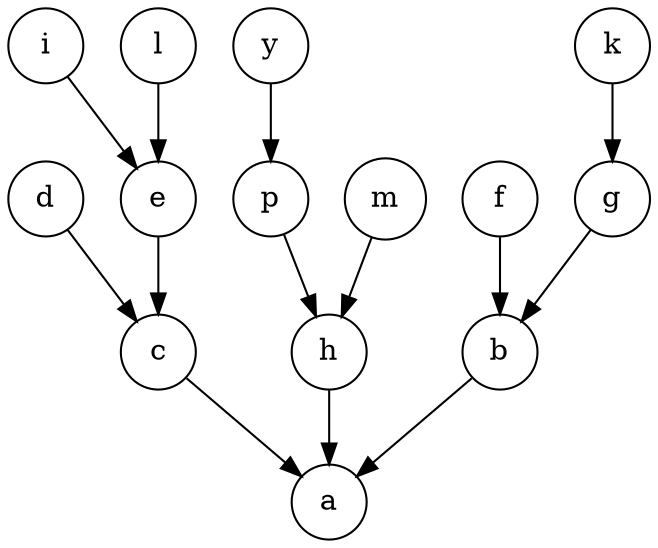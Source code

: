 digraph g{
    node[shape = circle]
    b -> a
    c -> a
    d -> c
    e -> c
    f -> b
    g -> b
    h -> a
    i -> e
    k -> g
    l -> e
    p -> h
    m -> h
    y -> p
}
